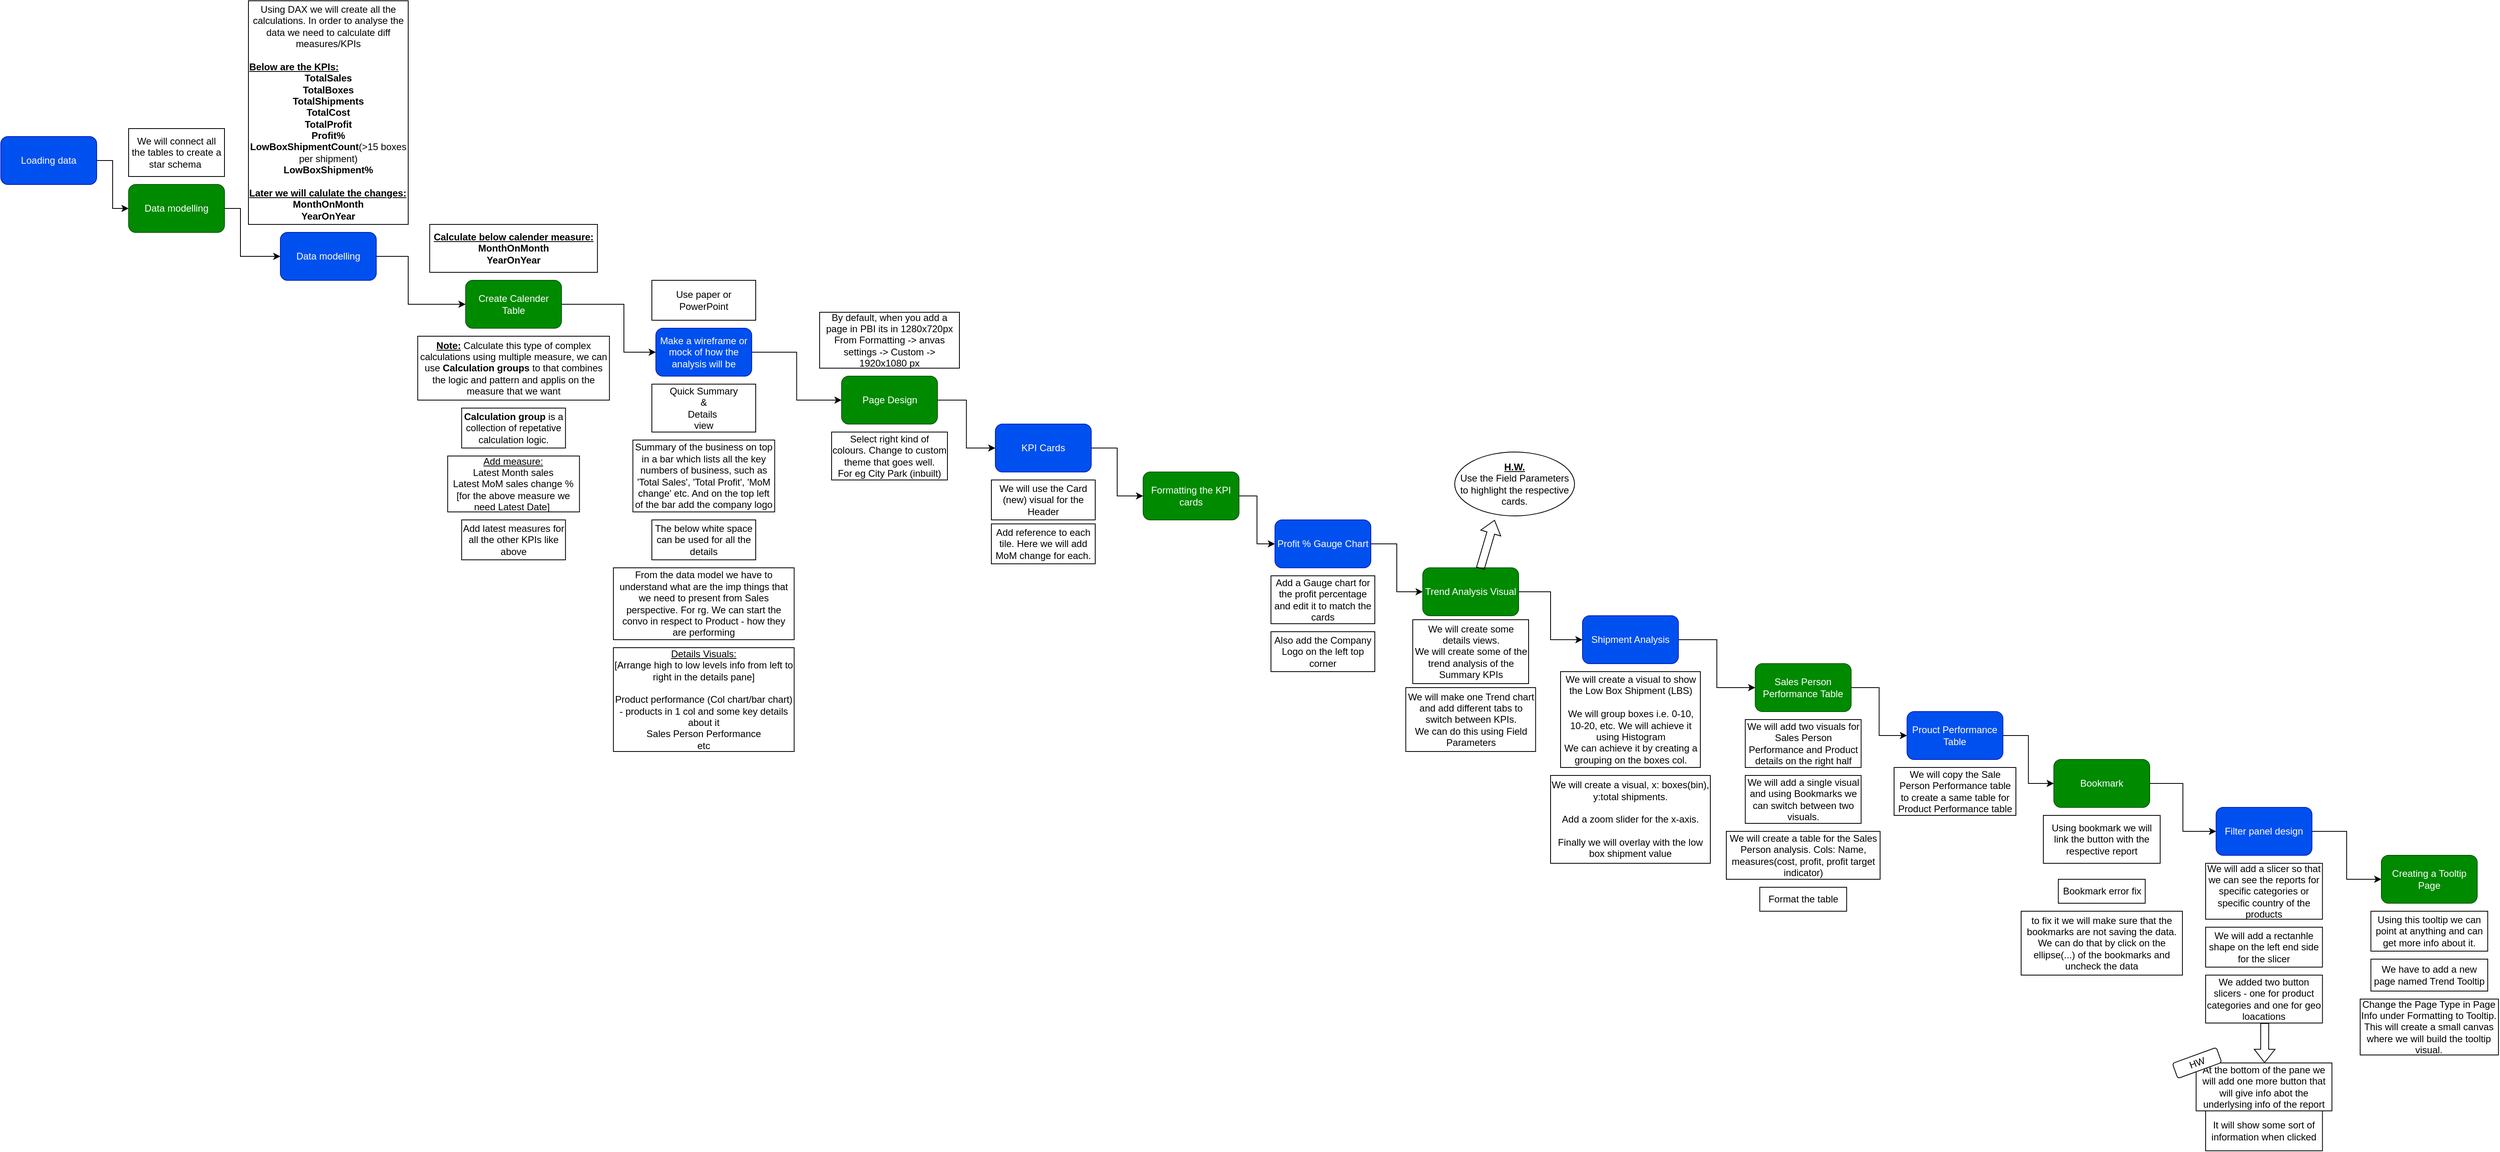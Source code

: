 <mxfile version="28.0.6">
  <diagram name="Page-1" id="4a83SlM5ULC48K0fHreG">
    <mxGraphModel dx="872" dy="1677" grid="1" gridSize="10" guides="1" tooltips="1" connect="1" arrows="1" fold="1" page="1" pageScale="1" pageWidth="850" pageHeight="1100" math="0" shadow="0">
      <root>
        <mxCell id="0" />
        <mxCell id="1" parent="0" />
        <mxCell id="5Kt1-s9WvIvMhqCdxv_F-13" style="edgeStyle=orthogonalEdgeStyle;rounded=0;orthogonalLoop=1;jettySize=auto;html=1;exitX=1;exitY=0.5;exitDx=0;exitDy=0;entryX=0;entryY=0.5;entryDx=0;entryDy=0;" parent="1" source="u6I_Qksfgo5zVSe5Pm4v-1" target="u6I_Qksfgo5zVSe5Pm4v-2" edge="1">
          <mxGeometry relative="1" as="geometry" />
        </mxCell>
        <mxCell id="u6I_Qksfgo5zVSe5Pm4v-1" value="Loading data" style="rounded=1;whiteSpace=wrap;html=1;fillColor=#0050ef;fontColor=#ffffff;strokeColor=#001DBC;" parent="1" vertex="1">
          <mxGeometry x="80" y="80" width="120" height="60" as="geometry" />
        </mxCell>
        <mxCell id="5Kt1-s9WvIvMhqCdxv_F-14" style="edgeStyle=orthogonalEdgeStyle;rounded=0;orthogonalLoop=1;jettySize=auto;html=1;exitX=1;exitY=0.5;exitDx=0;exitDy=0;entryX=0;entryY=0.5;entryDx=0;entryDy=0;" parent="1" source="u6I_Qksfgo5zVSe5Pm4v-2" target="u6I_Qksfgo5zVSe5Pm4v-7" edge="1">
          <mxGeometry relative="1" as="geometry">
            <Array as="points">
              <mxPoint x="380" y="170" />
              <mxPoint x="380" y="230" />
            </Array>
          </mxGeometry>
        </mxCell>
        <mxCell id="u6I_Qksfgo5zVSe5Pm4v-2" value="Data modelling" style="whiteSpace=wrap;html=1;rounded=1;fillColor=#008a00;fontColor=#ffffff;strokeColor=#005700;" parent="1" vertex="1">
          <mxGeometry x="240" y="140" width="120" height="60" as="geometry" />
        </mxCell>
        <mxCell id="5Kt1-s9WvIvMhqCdxv_F-15" style="edgeStyle=orthogonalEdgeStyle;rounded=0;orthogonalLoop=1;jettySize=auto;html=1;exitX=1;exitY=0.5;exitDx=0;exitDy=0;entryX=0;entryY=0.5;entryDx=0;entryDy=0;" parent="1" source="u6I_Qksfgo5zVSe5Pm4v-7" target="u6I_Qksfgo5zVSe5Pm4v-11" edge="1">
          <mxGeometry relative="1" as="geometry">
            <Array as="points">
              <mxPoint x="590" y="230" />
              <mxPoint x="590" y="290" />
            </Array>
          </mxGeometry>
        </mxCell>
        <mxCell id="u6I_Qksfgo5zVSe5Pm4v-7" value="Data modelling" style="whiteSpace=wrap;html=1;rounded=1;fillColor=#0050ef;fontColor=#ffffff;strokeColor=#001DBC;" parent="1" vertex="1">
          <mxGeometry x="430" y="200" width="120" height="60" as="geometry" />
        </mxCell>
        <mxCell id="u6I_Qksfgo5zVSe5Pm4v-8" value="We will connect all the tables to create a star schema&amp;nbsp;" style="rounded=0;whiteSpace=wrap;html=1;" parent="1" vertex="1">
          <mxGeometry x="240" y="70" width="120" height="60" as="geometry" />
        </mxCell>
        <mxCell id="u6I_Qksfgo5zVSe5Pm4v-9" value="Using DAX we will create all the calculations. In order to analyse the data we need to calculate diff measures/KPIs&lt;div&gt;&lt;br&gt;&lt;div style=&quot;text-align: left;&quot;&gt;&lt;span style=&quot;background-color: transparent; color: light-dark(rgb(0, 0, 0), rgb(255, 255, 255));&quot;&gt;&lt;u&gt;&lt;b&gt;Below are the KPIs:&lt;/b&gt;&lt;/u&gt;&lt;/span&gt;&lt;/div&gt;&lt;b&gt;TotalSales&lt;/b&gt;&lt;div&gt;&lt;b&gt;TotalBoxes&lt;/b&gt;&lt;/div&gt;&lt;div&gt;&lt;b&gt;TotalShipments&lt;br&gt;TotalCost&lt;/b&gt;&lt;/div&gt;&lt;div&gt;&lt;b&gt;TotalProfit&lt;/b&gt;&lt;/div&gt;&lt;div&gt;&lt;b&gt;Profit%&lt;/b&gt;&lt;/div&gt;&lt;div&gt;&lt;b&gt;LowBoxShipmentCount&lt;/b&gt;(&amp;gt;15 boxes per shipment)&lt;/div&gt;&lt;div&gt;&lt;b&gt;LowBoxShipment%&lt;/b&gt;&lt;/div&gt;&lt;div&gt;&lt;br&gt;&lt;/div&gt;&lt;div style=&quot;text-align: left;&quot;&gt;&lt;b&gt;&lt;u&gt;Later we will calulate the changes:&lt;/u&gt;&lt;/b&gt;&lt;/div&gt;&lt;div&gt;&lt;b&gt;MonthOnMonth&lt;/b&gt;&lt;/div&gt;&lt;div&gt;&lt;b&gt;YearOnYear&lt;/b&gt;&lt;/div&gt;&lt;/div&gt;" style="rounded=0;whiteSpace=wrap;html=1;" parent="1" vertex="1">
          <mxGeometry x="390" y="-90" width="200" height="280" as="geometry" />
        </mxCell>
        <mxCell id="5Kt1-s9WvIvMhqCdxv_F-12" style="edgeStyle=orthogonalEdgeStyle;rounded=0;orthogonalLoop=1;jettySize=auto;html=1;entryX=0;entryY=0.5;entryDx=0;entryDy=0;" parent="1" source="u6I_Qksfgo5zVSe5Pm4v-11" target="u6I_Qksfgo5zVSe5Pm4v-16" edge="1">
          <mxGeometry relative="1" as="geometry">
            <Array as="points">
              <mxPoint x="860" y="290" />
              <mxPoint x="860" y="350" />
            </Array>
          </mxGeometry>
        </mxCell>
        <mxCell id="u6I_Qksfgo5zVSe5Pm4v-11" value="Create Calender Table" style="whiteSpace=wrap;html=1;rounded=1;fillColor=#008a00;fontColor=#ffffff;strokeColor=#005700;" parent="1" vertex="1">
          <mxGeometry x="661.88" y="260" width="120" height="60" as="geometry" />
        </mxCell>
        <mxCell id="u6I_Qksfgo5zVSe5Pm4v-12" value="&lt;div style=&quot;text-align: left;&quot;&gt;&lt;b&gt;&lt;u&gt;Calculate below calender measure:&lt;/u&gt;&lt;/b&gt;&lt;/div&gt;&lt;div&gt;&lt;b&gt;MonthOnMonth&lt;/b&gt;&lt;/div&gt;&lt;div&gt;&lt;b&gt;YearOnYear&lt;/b&gt;&lt;/div&gt;" style="rounded=0;whiteSpace=wrap;html=1;" parent="1" vertex="1">
          <mxGeometry x="616.88" y="190" width="210" height="60" as="geometry" />
        </mxCell>
        <mxCell id="u6I_Qksfgo5zVSe5Pm4v-14" value="&lt;u&gt;&lt;b&gt;Note:&lt;/b&gt;&lt;/u&gt; Calculate this type of complex calculations using multiple measure, we can use &lt;b&gt;Calculation groups&lt;/b&gt; to that combines the logic and pattern and applis on the measure that we want" style="rounded=0;whiteSpace=wrap;html=1;" parent="1" vertex="1">
          <mxGeometry x="601.88" y="330" width="240" height="80" as="geometry" />
        </mxCell>
        <mxCell id="u6I_Qksfgo5zVSe5Pm4v-15" value="&lt;b&gt;Calculation group&lt;/b&gt; is a collection of repetative calculation logic." style="rounded=0;whiteSpace=wrap;html=1;" parent="1" vertex="1">
          <mxGeometry x="656.88" y="420" width="130" height="50" as="geometry" />
        </mxCell>
        <mxCell id="5Kt1-s9WvIvMhqCdxv_F-10" style="edgeStyle=orthogonalEdgeStyle;rounded=0;orthogonalLoop=1;jettySize=auto;html=1;" parent="1" source="u6I_Qksfgo5zVSe5Pm4v-16" target="u6I_Qksfgo5zVSe5Pm4v-24" edge="1">
          <mxGeometry relative="1" as="geometry" />
        </mxCell>
        <mxCell id="u6I_Qksfgo5zVSe5Pm4v-16" value="Make a wireframe or mock of how the analysis will be" style="whiteSpace=wrap;html=1;fillColor=#0050ef;strokeColor=#001DBC;fontColor=#ffffff;rounded=1;" parent="1" vertex="1">
          <mxGeometry x="900" y="320" width="120" height="60" as="geometry" />
        </mxCell>
        <mxCell id="u6I_Qksfgo5zVSe5Pm4v-18" value="Use paper or PowerPoint" style="rounded=0;whiteSpace=wrap;html=1;" parent="1" vertex="1">
          <mxGeometry x="895" y="260" width="130" height="50" as="geometry" />
        </mxCell>
        <mxCell id="u6I_Qksfgo5zVSe5Pm4v-19" value="Quick Summary&lt;br&gt;&amp;amp;&lt;br&gt;Details&amp;nbsp;&lt;br&gt;view" style="rounded=0;whiteSpace=wrap;html=1;" parent="1" vertex="1">
          <mxGeometry x="895" y="390" width="130" height="60" as="geometry" />
        </mxCell>
        <mxCell id="u6I_Qksfgo5zVSe5Pm4v-20" value="Summary of the business on top in a bar which lists all the key numbers of business, such as &#39;Total Sales&#39;, &#39;Total Profit&#39;, &#39;MoM change&#39; etc. And on the top left of the bar add the company logo" style="rounded=0;whiteSpace=wrap;html=1;" parent="1" vertex="1">
          <mxGeometry x="871.25" y="460" width="177.5" height="90" as="geometry" />
        </mxCell>
        <mxCell id="u6I_Qksfgo5zVSe5Pm4v-21" value="The below white space can be used for all the details" style="rounded=0;whiteSpace=wrap;html=1;" parent="1" vertex="1">
          <mxGeometry x="895" y="560" width="130" height="50" as="geometry" />
        </mxCell>
        <mxCell id="u6I_Qksfgo5zVSe5Pm4v-22" value="From the data model we have to understand what are the imp things that we need to present from Sales perspective. For rg. We can start the convo in respect to Product - how they are performing" style="rounded=0;whiteSpace=wrap;html=1;" parent="1" vertex="1">
          <mxGeometry x="846.87" y="620" width="226.25" height="90" as="geometry" />
        </mxCell>
        <mxCell id="u6I_Qksfgo5zVSe5Pm4v-23" value="&lt;u&gt;Details Visuals:&lt;/u&gt;&lt;br&gt;[Arrange high to low levels info from left to right in the details pane]&lt;br&gt;&lt;br&gt;Product performance (Col chart/bar chart) - products in 1 col and some key details about it&lt;br&gt;Sales Person Performance&lt;br&gt;etc" style="rounded=0;whiteSpace=wrap;html=1;" parent="1" vertex="1">
          <mxGeometry x="846.87" y="720" width="226.25" height="130" as="geometry" />
        </mxCell>
        <mxCell id="u6I_Qksfgo5zVSe5Pm4v-29" style="edgeStyle=orthogonalEdgeStyle;rounded=0;orthogonalLoop=1;jettySize=auto;html=1;entryX=0;entryY=0.5;entryDx=0;entryDy=0;" parent="1" source="u6I_Qksfgo5zVSe5Pm4v-24" target="u6I_Qksfgo5zVSe5Pm4v-28" edge="1">
          <mxGeometry relative="1" as="geometry" />
        </mxCell>
        <mxCell id="u6I_Qksfgo5zVSe5Pm4v-24" value="Page Design" style="whiteSpace=wrap;html=1;rounded=1;fillColor=#008a00;fontColor=#ffffff;strokeColor=#005700;" parent="1" vertex="1">
          <mxGeometry x="1132.5" y="380" width="120" height="60" as="geometry" />
        </mxCell>
        <mxCell id="u6I_Qksfgo5zVSe5Pm4v-26" value="By default, when you add a page in PBI its in 1280x720px&lt;br&gt;From Formatting -&amp;gt; anvas settings -&amp;gt; Custom -&amp;gt; 1920x1080 px" style="rounded=0;whiteSpace=wrap;html=1;" parent="1" vertex="1">
          <mxGeometry x="1105" y="300" width="175" height="70" as="geometry" />
        </mxCell>
        <mxCell id="u6I_Qksfgo5zVSe5Pm4v-27" value="Select right kind of colours. Change to custom theme that goes well.&lt;div&gt;For eg City Park (inbuilt)&lt;/div&gt;" style="rounded=0;whiteSpace=wrap;html=1;" parent="1" vertex="1">
          <mxGeometry x="1120" y="450" width="145" height="60" as="geometry" />
        </mxCell>
        <mxCell id="5Kt1-s9WvIvMhqCdxv_F-2" style="edgeStyle=orthogonalEdgeStyle;rounded=0;orthogonalLoop=1;jettySize=auto;html=1;exitX=1;exitY=0.5;exitDx=0;exitDy=0;entryX=0;entryY=0.5;entryDx=0;entryDy=0;" parent="1" source="u6I_Qksfgo5zVSe5Pm4v-28" target="5Kt1-s9WvIvMhqCdxv_F-1" edge="1">
          <mxGeometry relative="1" as="geometry" />
        </mxCell>
        <mxCell id="u6I_Qksfgo5zVSe5Pm4v-28" value="KPI Cards" style="whiteSpace=wrap;html=1;fillColor=#0050ef;strokeColor=#001DBC;fontColor=#ffffff;rounded=1;" parent="1" vertex="1">
          <mxGeometry x="1325" y="440" width="120" height="60" as="geometry" />
        </mxCell>
        <mxCell id="u6I_Qksfgo5zVSe5Pm4v-30" value="We will use the Card (new) visual for the Header" style="rounded=0;whiteSpace=wrap;html=1;" parent="1" vertex="1">
          <mxGeometry x="1320" y="510" width="130" height="50" as="geometry" />
        </mxCell>
        <mxCell id="u6I_Qksfgo5zVSe5Pm4v-31" value="Add reference to each tile. Here we will add MoM change for each." style="rounded=0;whiteSpace=wrap;html=1;" parent="1" vertex="1">
          <mxGeometry x="1320" y="565" width="130" height="50" as="geometry" />
        </mxCell>
        <mxCell id="u6I_Qksfgo5zVSe5Pm4v-32" value="&lt;u&gt;Add measure:&lt;/u&gt;&lt;br&gt;Latest Month sales&lt;br&gt;Latest MoM sales change %&lt;br&gt;[for the above measure we need Latest Date]&amp;nbsp;" style="rounded=0;whiteSpace=wrap;html=1;" parent="1" vertex="1">
          <mxGeometry x="639.38" y="480" width="165" height="70" as="geometry" />
        </mxCell>
        <mxCell id="u6I_Qksfgo5zVSe5Pm4v-33" value="Add latest measures for all the other KPIs like above" style="rounded=0;whiteSpace=wrap;html=1;" parent="1" vertex="1">
          <mxGeometry x="656.88" y="560" width="130" height="50" as="geometry" />
        </mxCell>
        <mxCell id="5Kt1-s9WvIvMhqCdxv_F-4" style="edgeStyle=orthogonalEdgeStyle;rounded=0;orthogonalLoop=1;jettySize=auto;html=1;exitX=1;exitY=0.5;exitDx=0;exitDy=0;entryX=0;entryY=0.5;entryDx=0;entryDy=0;" parent="1" source="5Kt1-s9WvIvMhqCdxv_F-1" target="5Kt1-s9WvIvMhqCdxv_F-3" edge="1">
          <mxGeometry relative="1" as="geometry" />
        </mxCell>
        <mxCell id="5Kt1-s9WvIvMhqCdxv_F-1" value="Formatting the KPI cards" style="whiteSpace=wrap;html=1;rounded=1;fillColor=#008a00;fontColor=#ffffff;strokeColor=#005700;" parent="1" vertex="1">
          <mxGeometry x="1510" y="500" width="120" height="60" as="geometry" />
        </mxCell>
        <mxCell id="5Kt1-s9WvIvMhqCdxv_F-16" style="edgeStyle=orthogonalEdgeStyle;rounded=0;orthogonalLoop=1;jettySize=auto;html=1;entryX=0;entryY=0.5;entryDx=0;entryDy=0;" parent="1" source="5Kt1-s9WvIvMhqCdxv_F-3" target="5Kt1-s9WvIvMhqCdxv_F-7" edge="1">
          <mxGeometry relative="1" as="geometry" />
        </mxCell>
        <mxCell id="5Kt1-s9WvIvMhqCdxv_F-3" value="Profit % Gauge Chart" style="whiteSpace=wrap;html=1;fillColor=#0050ef;strokeColor=#001DBC;fontColor=#ffffff;rounded=1;" parent="1" vertex="1">
          <mxGeometry x="1675" y="560" width="120" height="60" as="geometry" />
        </mxCell>
        <mxCell id="5Kt1-s9WvIvMhqCdxv_F-5" value="Add a Gauge chart for the profit percentage and edit it to match the cards" style="rounded=0;whiteSpace=wrap;html=1;" parent="1" vertex="1">
          <mxGeometry x="1670" y="630" width="130" height="60" as="geometry" />
        </mxCell>
        <mxCell id="5Kt1-s9WvIvMhqCdxv_F-6" value="Also add the Company Logo on the left top corner" style="rounded=0;whiteSpace=wrap;html=1;" parent="1" vertex="1">
          <mxGeometry x="1670" y="700" width="130" height="50" as="geometry" />
        </mxCell>
        <mxCell id="Xe7zccEJF0COX_zSJT_g-2" style="edgeStyle=orthogonalEdgeStyle;rounded=0;orthogonalLoop=1;jettySize=auto;html=1;entryX=0;entryY=0.5;entryDx=0;entryDy=0;" parent="1" source="5Kt1-s9WvIvMhqCdxv_F-7" target="Xe7zccEJF0COX_zSJT_g-1" edge="1">
          <mxGeometry relative="1" as="geometry" />
        </mxCell>
        <mxCell id="5Kt1-s9WvIvMhqCdxv_F-7" value="Trend Analysis Visual" style="whiteSpace=wrap;html=1;rounded=1;fillColor=#008a00;fontColor=#ffffff;strokeColor=#005700;" parent="1" vertex="1">
          <mxGeometry x="1860" y="620" width="120" height="60" as="geometry" />
        </mxCell>
        <mxCell id="5Kt1-s9WvIvMhqCdxv_F-17" value="We will create some details views.&lt;br&gt;We will create some of the trend analysis of the Summary KPIs" style="rounded=0;whiteSpace=wrap;html=1;" parent="1" vertex="1">
          <mxGeometry x="1847.5" y="685" width="145" height="80" as="geometry" />
        </mxCell>
        <mxCell id="5Kt1-s9WvIvMhqCdxv_F-18" value="We will make one Trend chart and add different tabs to switch between KPIs.&lt;br&gt;We can do this using Field Parameters" style="rounded=0;whiteSpace=wrap;html=1;" parent="1" vertex="1">
          <mxGeometry x="1838.75" y="770" width="162.5" height="80" as="geometry" />
        </mxCell>
        <mxCell id="5Fx2Sjsbr2LlWN2uGl9n-2" style="edgeStyle=orthogonalEdgeStyle;rounded=0;orthogonalLoop=1;jettySize=auto;html=1;entryX=0;entryY=0.5;entryDx=0;entryDy=0;" parent="1" source="Xe7zccEJF0COX_zSJT_g-1" target="5Fx2Sjsbr2LlWN2uGl9n-1" edge="1">
          <mxGeometry relative="1" as="geometry" />
        </mxCell>
        <mxCell id="Xe7zccEJF0COX_zSJT_g-1" value="Shipment Analysis" style="whiteSpace=wrap;html=1;fillColor=#0050ef;strokeColor=#001DBC;fontColor=#ffffff;rounded=1;" parent="1" vertex="1">
          <mxGeometry x="2060" y="680" width="120" height="60" as="geometry" />
        </mxCell>
        <mxCell id="Xe7zccEJF0COX_zSJT_g-3" value="&lt;u style=&quot;font-weight: bold;&quot;&gt;H.W.&lt;/u&gt;&lt;br&gt;Use the Field Parameters to highlight the respective cards." style="ellipse;whiteSpace=wrap;html=1;" parent="1" vertex="1">
          <mxGeometry x="1900" y="475" width="150" height="80" as="geometry" />
        </mxCell>
        <mxCell id="Xe7zccEJF0COX_zSJT_g-4" value="" style="shape=flexArrow;endArrow=classic;html=1;rounded=0;endWidth=15;endSize=5.21;exitX=0.6;exitY=0.017;exitDx=0;exitDy=0;exitPerimeter=0;" parent="1" source="5Kt1-s9WvIvMhqCdxv_F-7" edge="1">
          <mxGeometry width="50" height="50" relative="1" as="geometry">
            <mxPoint x="1942.5" y="630" as="sourcePoint" />
            <mxPoint x="1950" y="560" as="targetPoint" />
          </mxGeometry>
        </mxCell>
        <mxCell id="Xe7zccEJF0COX_zSJT_g-5" value="We will create a visual to show the Low Box Shipment (LBS)&lt;br&gt;&lt;br&gt;We will group boxes i.e. 0-10, 10-20, etc. We will achieve it using Histogram&lt;br&gt;We can achieve it by creating a grouping on the boxes col." style="rounded=0;whiteSpace=wrap;html=1;" parent="1" vertex="1">
          <mxGeometry x="2032.5" y="750" width="175" height="120" as="geometry" />
        </mxCell>
        <mxCell id="Xe7zccEJF0COX_zSJT_g-6" value="We will create a visual, x: boxes(bin), y:total shipments.&lt;br&gt;&lt;br&gt;Add a zoom slider for the x-axis.&lt;br&gt;&lt;br&gt;Finally we will overlay with the low box shipment value" style="rounded=0;whiteSpace=wrap;html=1;" parent="1" vertex="1">
          <mxGeometry x="2020" y="880" width="200" height="110" as="geometry" />
        </mxCell>
        <mxCell id="YNlnOtWbf04fgsoT0097-2" style="edgeStyle=orthogonalEdgeStyle;rounded=0;orthogonalLoop=1;jettySize=auto;html=1;" parent="1" source="5Fx2Sjsbr2LlWN2uGl9n-1" target="YNlnOtWbf04fgsoT0097-1" edge="1">
          <mxGeometry relative="1" as="geometry" />
        </mxCell>
        <mxCell id="5Fx2Sjsbr2LlWN2uGl9n-1" value="Sales Person Performance Table" style="whiteSpace=wrap;html=1;rounded=1;fillColor=#008a00;fontColor=#ffffff;strokeColor=#005700;" parent="1" vertex="1">
          <mxGeometry x="2276.25" y="740" width="120" height="60" as="geometry" />
        </mxCell>
        <mxCell id="5Fx2Sjsbr2LlWN2uGl9n-3" value="We will add two visuals for Sales Person Performance and Product details on the right half" style="rounded=0;whiteSpace=wrap;html=1;" parent="1" vertex="1">
          <mxGeometry x="2263.75" y="810" width="145" height="60" as="geometry" />
        </mxCell>
        <mxCell id="5Fx2Sjsbr2LlWN2uGl9n-4" value="We will add a single visual and using Bookmarks we can switch between two visuals." style="rounded=0;whiteSpace=wrap;html=1;" parent="1" vertex="1">
          <mxGeometry x="2263.75" y="880" width="145" height="60" as="geometry" />
        </mxCell>
        <mxCell id="5Fx2Sjsbr2LlWN2uGl9n-5" value="We will create a table for the Sales Person analysis. Cols: Name, measures(cost, profit, profit target indicator)" style="rounded=0;whiteSpace=wrap;html=1;" parent="1" vertex="1">
          <mxGeometry x="2240" y="950" width="192.5" height="60" as="geometry" />
        </mxCell>
        <mxCell id="5Fx2Sjsbr2LlWN2uGl9n-6" value="Format the table" style="rounded=0;whiteSpace=wrap;html=1;" parent="1" vertex="1">
          <mxGeometry x="2281.88" y="1020" width="108.75" height="30" as="geometry" />
        </mxCell>
        <mxCell id="YNlnOtWbf04fgsoT0097-5" style="edgeStyle=orthogonalEdgeStyle;rounded=0;orthogonalLoop=1;jettySize=auto;html=1;" parent="1" source="YNlnOtWbf04fgsoT0097-1" target="YNlnOtWbf04fgsoT0097-4" edge="1">
          <mxGeometry relative="1" as="geometry" />
        </mxCell>
        <mxCell id="YNlnOtWbf04fgsoT0097-1" value="Prouct Performance Table" style="whiteSpace=wrap;html=1;fillColor=#0050ef;strokeColor=#001DBC;fontColor=#ffffff;rounded=1;" parent="1" vertex="1">
          <mxGeometry x="2466.25" y="800" width="120" height="60" as="geometry" />
        </mxCell>
        <mxCell id="YNlnOtWbf04fgsoT0097-3" value="We will copy the Sale Person Performance table to create a same table for Product Performance table" style="rounded=0;whiteSpace=wrap;html=1;" parent="1" vertex="1">
          <mxGeometry x="2450" y="870" width="152.5" height="60" as="geometry" />
        </mxCell>
        <mxCell id="XfFjO2U5KzVTpYXRLAdN-5" style="edgeStyle=orthogonalEdgeStyle;rounded=0;orthogonalLoop=1;jettySize=auto;html=1;" edge="1" parent="1" source="YNlnOtWbf04fgsoT0097-4" target="XfFjO2U5KzVTpYXRLAdN-4">
          <mxGeometry relative="1" as="geometry" />
        </mxCell>
        <mxCell id="YNlnOtWbf04fgsoT0097-4" value="Bookmark" style="whiteSpace=wrap;html=1;rounded=1;fillColor=#008a00;fontColor=#ffffff;strokeColor=#005700;" parent="1" vertex="1">
          <mxGeometry x="2650" y="860" width="120" height="60" as="geometry" />
        </mxCell>
        <mxCell id="YNlnOtWbf04fgsoT0097-6" value="Using bookmark we will link the button with the respective report" style="rounded=0;whiteSpace=wrap;html=1;" parent="1" vertex="1">
          <mxGeometry x="2636.88" y="930" width="146.25" height="60" as="geometry" />
        </mxCell>
        <mxCell id="XfFjO2U5KzVTpYXRLAdN-1" value="We will add a slicer so that we can see the reports for specific categories or specific country of the products" style="rounded=0;whiteSpace=wrap;html=1;" vertex="1" parent="1">
          <mxGeometry x="2840" y="990" width="146.25" height="70" as="geometry" />
        </mxCell>
        <mxCell id="XfFjO2U5KzVTpYXRLAdN-2" value="Bookmark error fix" style="rounded=0;whiteSpace=wrap;html=1;" vertex="1" parent="1">
          <mxGeometry x="2655.62" y="1010" width="108.75" height="30" as="geometry" />
        </mxCell>
        <mxCell id="XfFjO2U5KzVTpYXRLAdN-3" value="to fix it we will make sure that the bookmarks are not saving the data.&lt;br&gt;We can do that by click on the ellipse(...) of the bookmarks and uncheck the data" style="rounded=0;whiteSpace=wrap;html=1;" vertex="1" parent="1">
          <mxGeometry x="2609.07" y="1050" width="201.88" height="80" as="geometry" />
        </mxCell>
        <mxCell id="XfFjO2U5KzVTpYXRLAdN-12" style="edgeStyle=orthogonalEdgeStyle;rounded=0;orthogonalLoop=1;jettySize=auto;html=1;" edge="1" parent="1" source="XfFjO2U5KzVTpYXRLAdN-4" target="XfFjO2U5KzVTpYXRLAdN-11">
          <mxGeometry relative="1" as="geometry" />
        </mxCell>
        <mxCell id="XfFjO2U5KzVTpYXRLAdN-4" value="Filter panel design" style="whiteSpace=wrap;html=1;fillColor=#0050ef;strokeColor=#001DBC;fontColor=#ffffff;rounded=1;" vertex="1" parent="1">
          <mxGeometry x="2853.12" y="920" width="120" height="60" as="geometry" />
        </mxCell>
        <mxCell id="XfFjO2U5KzVTpYXRLAdN-6" value="We will add a rectanhle shape on the left end side for the slicer" style="rounded=0;whiteSpace=wrap;html=1;" vertex="1" parent="1">
          <mxGeometry x="2840" y="1070" width="146.25" height="50" as="geometry" />
        </mxCell>
        <mxCell id="XfFjO2U5KzVTpYXRLAdN-7" value="We added two button slicers - one for product categories and one for geo loacations" style="rounded=0;whiteSpace=wrap;html=1;" vertex="1" parent="1">
          <mxGeometry x="2840" y="1130" width="146.25" height="60" as="geometry" />
        </mxCell>
        <mxCell id="XfFjO2U5KzVTpYXRLAdN-8" value="At the bottom of the pane we will add one more button that will give info abot the underlysing info of the report" style="rounded=0;whiteSpace=wrap;html=1;" vertex="1" parent="1">
          <mxGeometry x="2828.12" y="1240" width="170" height="60" as="geometry" />
        </mxCell>
        <mxCell id="XfFjO2U5KzVTpYXRLAdN-9" value="It will show some sort of information when clicked" style="rounded=0;whiteSpace=wrap;html=1;" vertex="1" parent="1">
          <mxGeometry x="2840" y="1300" width="146.25" height="50" as="geometry" />
        </mxCell>
        <mxCell id="XfFjO2U5KzVTpYXRLAdN-10" value="HW" style="rounded=1;whiteSpace=wrap;html=1;rotation=-20;" vertex="1" parent="1">
          <mxGeometry x="2800" y="1230" width="58.5" height="20" as="geometry" />
        </mxCell>
        <mxCell id="XfFjO2U5KzVTpYXRLAdN-11" value="Creating a Tooltip Page" style="whiteSpace=wrap;html=1;rounded=1;fillColor=#008a00;fontColor=#ffffff;strokeColor=#005700;" vertex="1" parent="1">
          <mxGeometry x="3060" y="980" width="120" height="60" as="geometry" />
        </mxCell>
        <mxCell id="XfFjO2U5KzVTpYXRLAdN-13" value="Using this tooltip we can point at anything and can get more info about it." style="rounded=0;whiteSpace=wrap;html=1;" vertex="1" parent="1">
          <mxGeometry x="3046.88" y="1050" width="146.25" height="50" as="geometry" />
        </mxCell>
        <mxCell id="XfFjO2U5KzVTpYXRLAdN-14" value="We have to add a new page named Trend Tooltip" style="rounded=0;whiteSpace=wrap;html=1;" vertex="1" parent="1">
          <mxGeometry x="3046.88" y="1110" width="146.25" height="40" as="geometry" />
        </mxCell>
        <mxCell id="XfFjO2U5KzVTpYXRLAdN-15" value="Change the Page Type in Page Info under Formatting to Tooltip.&lt;br&gt;This will create a small canvas where we will build the tooltip visual." style="rounded=0;whiteSpace=wrap;html=1;" vertex="1" parent="1">
          <mxGeometry x="3033.45" y="1160" width="173.12" height="70" as="geometry" />
        </mxCell>
        <mxCell id="XfFjO2U5KzVTpYXRLAdN-16" value="" style="shape=flexArrow;endArrow=classic;html=1;rounded=0;endWidth=15;endSize=5.21;" edge="1" parent="1">
          <mxGeometry width="50" height="50" relative="1" as="geometry">
            <mxPoint x="2914" y="1190" as="sourcePoint" />
            <mxPoint x="2913.81" y="1240" as="targetPoint" />
          </mxGeometry>
        </mxCell>
      </root>
    </mxGraphModel>
  </diagram>
</mxfile>
